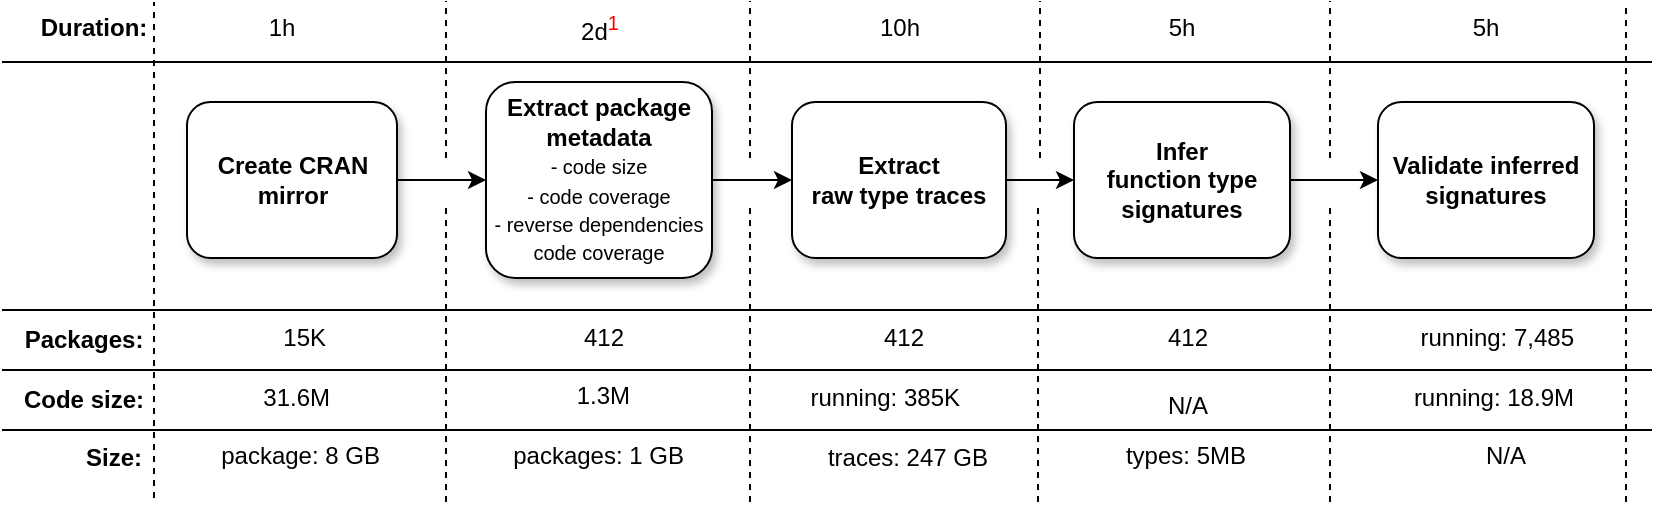 <mxfile version="13.1.1" type="device"><diagram id="ewtAcaS1UGqNewW32zOQ" name="Page-1"><mxGraphModel dx="1422" dy="805" grid="1" gridSize="10" guides="1" tooltips="1" connect="1" arrows="1" fold="1" page="1" pageScale="1" pageWidth="1169" pageHeight="827" math="0" shadow="0"><root><mxCell id="0"/><mxCell id="1" parent="0"/><mxCell id="ItIbXl95KCS8FiIQYgaW-3" style="edgeStyle=orthogonalEdgeStyle;rounded=0;orthogonalLoop=1;jettySize=auto;html=1;exitX=1;exitY=0.5;exitDx=0;exitDy=0;entryX=0;entryY=0.5;entryDx=0;entryDy=0;" parent="1" source="ItIbXl95KCS8FiIQYgaW-1" target="ItIbXl95KCS8FiIQYgaW-2" edge="1"><mxGeometry relative="1" as="geometry"/></mxCell><mxCell id="ItIbXl95KCS8FiIQYgaW-1" value="Create CRAN mirror" style="whiteSpace=wrap;html=1;rounded=1;shadow=1;fontStyle=1" parent="1" vertex="1"><mxGeometry x="137.5" y="92" width="105" height="78" as="geometry"/></mxCell><mxCell id="ItIbXl95KCS8FiIQYgaW-2" value="Extract package&lt;br&gt;metadata &lt;br&gt;&lt;span style=&quot;font-weight: normal ; font-size: 10px&quot;&gt;- code size&lt;br&gt;- code coverage&lt;br&gt;- reverse dependencies code coverage&lt;/span&gt;" style="whiteSpace=wrap;html=1;rounded=1;shadow=1;fontStyle=1" parent="1" vertex="1"><mxGeometry x="287" y="82" width="113" height="98" as="geometry"/></mxCell><mxCell id="ItIbXl95KCS8FiIQYgaW-4" value="&lt;div&gt;Extract &lt;br&gt;raw type traces&lt;br&gt;&lt;/div&gt;" style="whiteSpace=wrap;html=1;rounded=1;shadow=1;fontStyle=1" parent="1" vertex="1"><mxGeometry x="440" y="92" width="107" height="78" as="geometry"/></mxCell><mxCell id="ItIbXl95KCS8FiIQYgaW-5" value="Infer &lt;br&gt;function type signatures" style="whiteSpace=wrap;html=1;rounded=1;shadow=1;fontStyle=1" parent="1" vertex="1"><mxGeometry x="581" y="92" width="108" height="78" as="geometry"/></mxCell><mxCell id="ItIbXl95KCS8FiIQYgaW-6" value="Validate inferred signatures" style="whiteSpace=wrap;html=1;rounded=1;shadow=1;fontStyle=1" parent="1" vertex="1"><mxGeometry x="733" y="92" width="108" height="78" as="geometry"/></mxCell><mxCell id="ItIbXl95KCS8FiIQYgaW-9" style="edgeStyle=orthogonalEdgeStyle;rounded=0;orthogonalLoop=1;jettySize=auto;html=1;entryX=0;entryY=0.5;entryDx=0;entryDy=0;exitX=1;exitY=0.5;exitDx=0;exitDy=0;" parent="1" source="ItIbXl95KCS8FiIQYgaW-2" target="ItIbXl95KCS8FiIQYgaW-4" edge="1"><mxGeometry relative="1" as="geometry"><mxPoint x="367" y="122" as="sourcePoint"/><mxPoint x="297" y="132" as="targetPoint"/></mxGeometry></mxCell><mxCell id="ItIbXl95KCS8FiIQYgaW-10" style="edgeStyle=orthogonalEdgeStyle;rounded=0;orthogonalLoop=1;jettySize=auto;html=1;exitX=1;exitY=0.5;exitDx=0;exitDy=0;entryX=0;entryY=0.5;entryDx=0;entryDy=0;" parent="1" source="ItIbXl95KCS8FiIQYgaW-4" target="ItIbXl95KCS8FiIQYgaW-5" edge="1"><mxGeometry relative="1" as="geometry"><mxPoint x="267" y="142" as="sourcePoint"/><mxPoint x="307" y="142" as="targetPoint"/></mxGeometry></mxCell><mxCell id="ItIbXl95KCS8FiIQYgaW-11" style="edgeStyle=orthogonalEdgeStyle;rounded=0;orthogonalLoop=1;jettySize=auto;html=1;exitX=1;exitY=0.5;exitDx=0;exitDy=0;entryX=0;entryY=0.5;entryDx=0;entryDy=0;" parent="1" source="ItIbXl95KCS8FiIQYgaW-5" target="ItIbXl95KCS8FiIQYgaW-6" edge="1"><mxGeometry relative="1" as="geometry"><mxPoint x="277" y="152" as="sourcePoint"/><mxPoint x="317" y="152" as="targetPoint"/></mxGeometry></mxCell><mxCell id="ItIbXl95KCS8FiIQYgaW-15" value="Packages:" style="text;html=1;strokeColor=none;fillColor=none;align=center;verticalAlign=middle;whiteSpace=wrap;rounded=0;fontStyle=1" parent="1" vertex="1"><mxGeometry x="61.0" y="201" width="50" height="20" as="geometry"/></mxCell><mxCell id="ItIbXl95KCS8FiIQYgaW-17" value="Code size:" style="text;html=1;strokeColor=none;fillColor=none;align=center;verticalAlign=middle;whiteSpace=wrap;rounded=0;fontStyle=1" parent="1" vertex="1"><mxGeometry x="51" y="231" width="70" height="20" as="geometry"/></mxCell><mxCell id="ItIbXl95KCS8FiIQYgaW-19" value="" style="endArrow=none;html=1;" parent="1" edge="1"><mxGeometry width="50" height="50" relative="1" as="geometry"><mxPoint x="45" y="226" as="sourcePoint"/><mxPoint x="870" y="226" as="targetPoint"/></mxGeometry></mxCell><mxCell id="ItIbXl95KCS8FiIQYgaW-20" value="" style="endArrow=none;html=1;" parent="1" edge="1"><mxGeometry width="50" height="50" relative="1" as="geometry"><mxPoint x="45" y="256" as="sourcePoint"/><mxPoint x="870" y="256" as="targetPoint"/></mxGeometry></mxCell><mxCell id="ItIbXl95KCS8FiIQYgaW-22" value="" style="endArrow=none;dashed=1;html=1;fontStyle=1" parent="1" edge="1"><mxGeometry width="50" height="50" relative="1" as="geometry"><mxPoint x="121" y="290" as="sourcePoint"/><mxPoint x="121" y="42" as="targetPoint"/></mxGeometry></mxCell><mxCell id="ItIbXl95KCS8FiIQYgaW-23" value="" style="endArrow=none;dashed=1;html=1;" parent="1" edge="1"><mxGeometry width="50" height="50" relative="1" as="geometry"><mxPoint x="267" y="292" as="sourcePoint"/><mxPoint x="267" y="142" as="targetPoint"/></mxGeometry></mxCell><mxCell id="ItIbXl95KCS8FiIQYgaW-24" value="" style="endArrow=none;dashed=1;html=1;" parent="1" edge="1"><mxGeometry width="50" height="50" relative="1" as="geometry"><mxPoint x="419" y="292" as="sourcePoint"/><mxPoint x="419.0" y="142" as="targetPoint"/></mxGeometry></mxCell><mxCell id="ItIbXl95KCS8FiIQYgaW-25" value="" style="endArrow=none;dashed=1;html=1;" parent="1" edge="1"><mxGeometry width="50" height="50" relative="1" as="geometry"><mxPoint x="563" y="292" as="sourcePoint"/><mxPoint x="563.0" y="142" as="targetPoint"/></mxGeometry></mxCell><mxCell id="ItIbXl95KCS8FiIQYgaW-26" value="" style="endArrow=none;dashed=1;html=1;" parent="1" edge="1"><mxGeometry width="50" height="50" relative="1" as="geometry"><mxPoint x="709" y="292" as="sourcePoint"/><mxPoint x="709.0" y="142" as="targetPoint"/></mxGeometry></mxCell><mxCell id="ItIbXl95KCS8FiIQYgaW-27" value="" style="endArrow=none;dashed=1;html=1;" parent="1" edge="1"><mxGeometry width="50" height="50" relative="1" as="geometry"><mxPoint x="857" y="292" as="sourcePoint"/><mxPoint x="857.0" y="142" as="targetPoint"/></mxGeometry></mxCell><mxCell id="ItIbXl95KCS8FiIQYgaW-29" value="1h" style="text;html=1;strokeColor=none;fillColor=none;align=center;verticalAlign=middle;whiteSpace=wrap;rounded=0;" parent="1" vertex="1"><mxGeometry x="165" y="45" width="40" height="20" as="geometry"/></mxCell><mxCell id="ItIbXl95KCS8FiIQYgaW-30" value="Duration:" style="text;html=1;strokeColor=none;fillColor=none;align=center;verticalAlign=middle;whiteSpace=wrap;rounded=0;fontStyle=1" parent="1" vertex="1"><mxGeometry x="66.0" y="45" width="50" height="20" as="geometry"/></mxCell><mxCell id="ItIbXl95KCS8FiIQYgaW-32" value="2d&lt;font color=&quot;#FF0000&quot;&gt;&lt;sup&gt;1&lt;/sup&gt;&lt;/font&gt;" style="text;html=1;strokeColor=none;fillColor=none;align=center;verticalAlign=middle;whiteSpace=wrap;rounded=0;" parent="1" vertex="1"><mxGeometry x="323.5" y="45" width="40" height="20" as="geometry"/></mxCell><mxCell id="ItIbXl95KCS8FiIQYgaW-33" value="10h" style="text;html=1;strokeColor=none;fillColor=none;align=center;verticalAlign=middle;whiteSpace=wrap;rounded=0;" parent="1" vertex="1"><mxGeometry x="473.5" y="45" width="40" height="20" as="geometry"/></mxCell><mxCell id="ItIbXl95KCS8FiIQYgaW-34" value="5h" style="text;html=1;strokeColor=none;fillColor=none;align=center;verticalAlign=middle;whiteSpace=wrap;rounded=0;" parent="1" vertex="1"><mxGeometry x="615" y="45" width="40" height="20" as="geometry"/></mxCell><mxCell id="ItIbXl95KCS8FiIQYgaW-35" value="5h" style="text;html=1;strokeColor=none;fillColor=none;align=center;verticalAlign=middle;whiteSpace=wrap;rounded=0;" parent="1" vertex="1"><mxGeometry x="762" y="45" width="50" height="20" as="geometry"/></mxCell><mxCell id="ItIbXl95KCS8FiIQYgaW-38" value="15K" style="text;html=1;align=right;" parent="1" vertex="1"><mxGeometry x="172.5" y="196" width="35" height="30" as="geometry"/></mxCell><mxCell id="ItIbXl95KCS8FiIQYgaW-39" value="31.6M" style="text;html=1;align=right;" parent="1" vertex="1"><mxGeometry x="165" y="226" width="45" height="30" as="geometry"/></mxCell><mxCell id="ItIbXl95KCS8FiIQYgaW-42" value="412" style="text;html=1;align=right;" parent="1" vertex="1"><mxGeometry x="330" y="196" width="27" height="30" as="geometry"/></mxCell><mxCell id="ItIbXl95KCS8FiIQYgaW-43" value="1.3M" style="text;html=1;align=right;" parent="1" vertex="1"><mxGeometry x="327.5" y="225" width="32" height="30" as="geometry"/></mxCell><mxCell id="ItIbXl95KCS8FiIQYgaW-45" value="412" style="text;html=1;align=right;" parent="1" vertex="1"><mxGeometry x="480" y="196" width="27" height="30" as="geometry"/></mxCell><mxCell id="ItIbXl95KCS8FiIQYgaW-46" value="running: 385K" style="text;html=1;align=right;" parent="1" vertex="1"><mxGeometry x="461.88" y="226" width="63.25" height="30" as="geometry"/></mxCell><mxCell id="ItIbXl95KCS8FiIQYgaW-48" value="412" style="text;html=1;align=right;" parent="1" vertex="1"><mxGeometry x="621.5" y="196" width="27" height="30" as="geometry"/></mxCell><mxCell id="ItIbXl95KCS8FiIQYgaW-51" value="running: 7,485 " style="text;html=1;align=right;" parent="1" vertex="1"><mxGeometry x="722" y="196" width="110" height="30" as="geometry"/></mxCell><mxCell id="ItIbXl95KCS8FiIQYgaW-52" value="running: 18.9M" style="text;html=1;align=right;" parent="1" vertex="1"><mxGeometry x="742" y="226" width="90" height="30" as="geometry"/></mxCell><mxCell id="ItIbXl95KCS8FiIQYgaW-64" value="" style="endArrow=none;html=1;" parent="1" edge="1"><mxGeometry width="50" height="50" relative="1" as="geometry"><mxPoint x="45" y="72" as="sourcePoint"/><mxPoint x="870" y="72" as="targetPoint"/></mxGeometry></mxCell><mxCell id="ItIbXl95KCS8FiIQYgaW-65" value="" style="endArrow=none;dashed=1;html=1;" parent="1" edge="1"><mxGeometry width="50" height="50" relative="1" as="geometry"><mxPoint x="267" y="120" as="sourcePoint"/><mxPoint x="267" y="41.5" as="targetPoint"/></mxGeometry></mxCell><mxCell id="ItIbXl95KCS8FiIQYgaW-66" value="" style="endArrow=none;dashed=1;html=1;" parent="1" edge="1"><mxGeometry width="50" height="50" relative="1" as="geometry"><mxPoint x="419" y="120" as="sourcePoint"/><mxPoint x="419" y="41.5" as="targetPoint"/></mxGeometry></mxCell><mxCell id="ItIbXl95KCS8FiIQYgaW-67" value="" style="endArrow=none;dashed=1;html=1;" parent="1" edge="1"><mxGeometry width="50" height="50" relative="1" as="geometry"><mxPoint x="564" y="120" as="sourcePoint"/><mxPoint x="564" y="41.5" as="targetPoint"/></mxGeometry></mxCell><mxCell id="ItIbXl95KCS8FiIQYgaW-68" value="" style="endArrow=none;dashed=1;html=1;" parent="1" edge="1"><mxGeometry width="50" height="50" relative="1" as="geometry"><mxPoint x="709" y="120" as="sourcePoint"/><mxPoint x="709" y="41.5" as="targetPoint"/></mxGeometry></mxCell><mxCell id="ItIbXl95KCS8FiIQYgaW-69" value="" style="endArrow=none;dashed=1;html=1;" parent="1" edge="1"><mxGeometry width="50" height="50" relative="1" as="geometry"><mxPoint x="857" y="150" as="sourcePoint"/><mxPoint x="857" y="42" as="targetPoint"/></mxGeometry></mxCell><mxCell id="ItIbXl95KCS8FiIQYgaW-71" value="Size:" style="text;html=1;strokeColor=none;fillColor=none;align=center;verticalAlign=middle;whiteSpace=wrap;rounded=0;fontStyle=1" parent="1" vertex="1"><mxGeometry x="79" y="260" width="44" height="20" as="geometry"/></mxCell><mxCell id="ItIbXl95KCS8FiIQYgaW-73" value="package: 8 GB" style="text;html=1;align=right;" parent="1" vertex="1"><mxGeometry x="145" y="255" width="90" height="30" as="geometry"/></mxCell><mxCell id="ItIbXl95KCS8FiIQYgaW-74" value="packages: 1 GB" style="text;html=1;align=right;" parent="1" vertex="1"><mxGeometry x="340" y="255" width="47" height="30" as="geometry"/></mxCell><mxCell id="ItIbXl95KCS8FiIQYgaW-75" value="traces: 247 GB" style="text;html=1;align=right;" parent="1" vertex="1"><mxGeometry x="448.51" y="256" width="90" height="30" as="geometry"/></mxCell><mxCell id="ItIbXl95KCS8FiIQYgaW-76" value="types: 5MB" style="text;html=1;align=right;" parent="1" vertex="1"><mxGeometry x="602.5" y="255" width="65" height="30" as="geometry"/></mxCell><mxCell id="ItIbXl95KCS8FiIQYgaW-77" value="N/A" style="text;html=1;align=right;" parent="1" vertex="1"><mxGeometry x="766" y="255" width="42" height="30" as="geometry"/></mxCell><mxCell id="ItIbXl95KCS8FiIQYgaW-80" value="" style="endArrow=none;html=1;" parent="1" edge="1"><mxGeometry width="50" height="50" relative="1" as="geometry"><mxPoint x="45" y="196" as="sourcePoint"/><mxPoint x="870" y="196" as="targetPoint"/></mxGeometry></mxCell><mxCell id="pbcGCZFKc_p6i6jU_8-z-2" value="N/A" style="text;html=1;align=right;" vertex="1" parent="1"><mxGeometry x="606.5" y="230" width="42" height="30" as="geometry"/></mxCell></root></mxGraphModel></diagram></mxfile>
